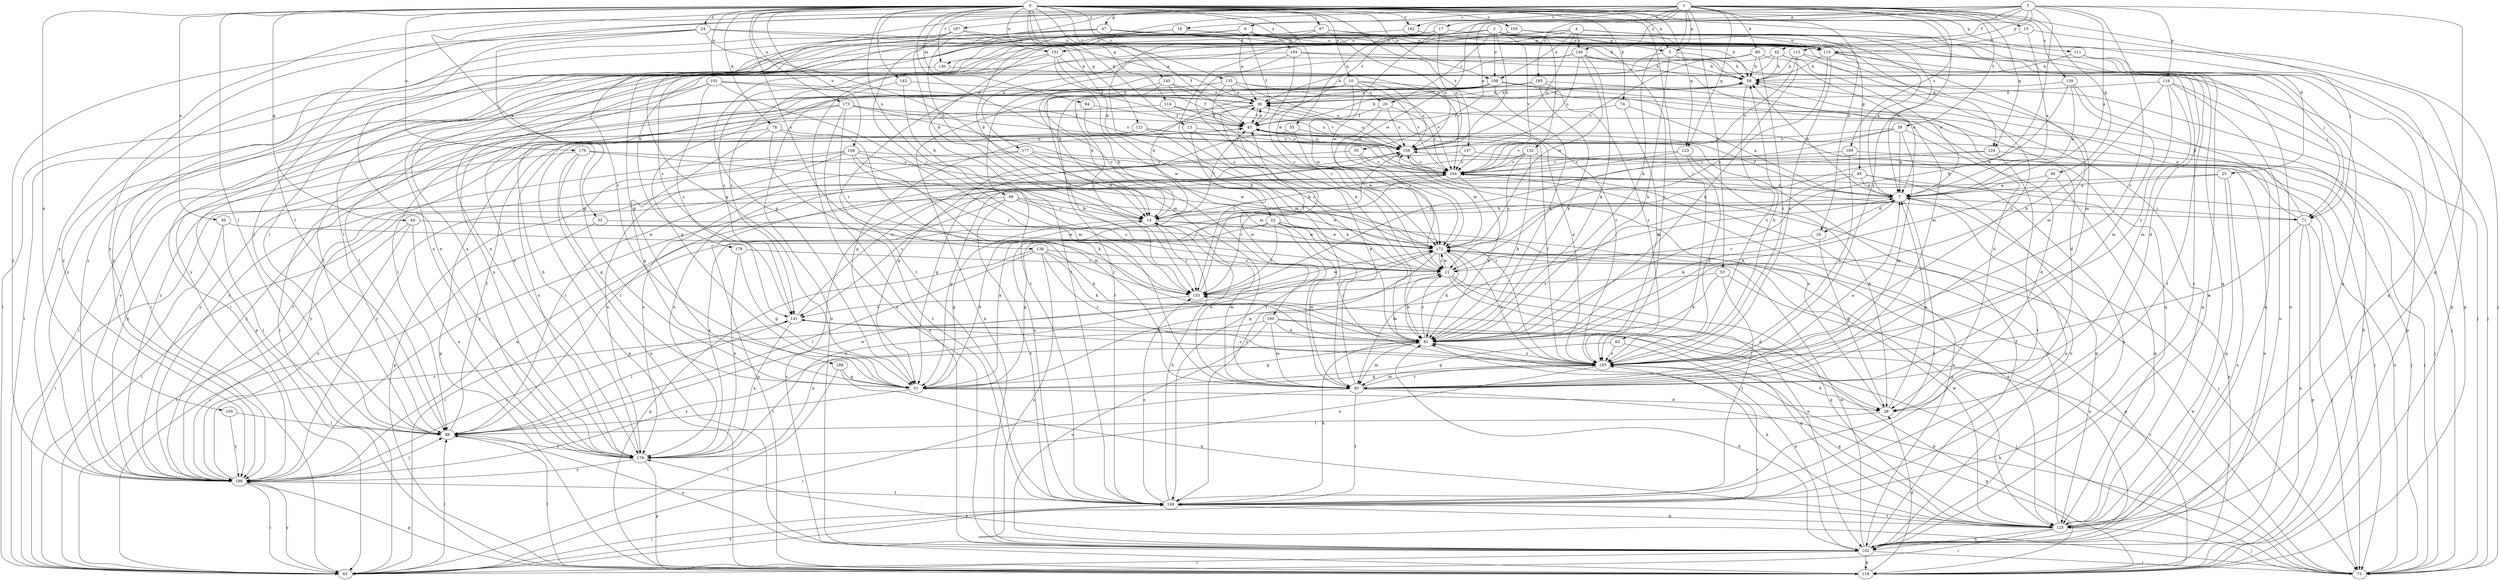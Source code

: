 strict digraph  {
0;
1;
2;
3;
4;
5;
6;
7;
10;
13;
14;
15;
16;
17;
20;
21;
22;
24;
25;
26;
28;
30;
33;
35;
36;
39;
42;
43;
44;
47;
48;
49;
51;
53;
55;
58;
63;
65;
67;
71;
73;
74;
78;
80;
81;
88;
94;
95;
99;
100;
101;
102;
104;
105;
108;
110;
111;
114;
115;
116;
118;
121;
123;
124;
125;
130;
132;
133;
135;
138;
139;
140;
141;
143;
145;
147;
149;
151;
156;
160;
162;
164;
172;
173;
176;
177;
178;
179;
184;
185;
186;
187;
188;
189;
193;
0 -> 5  [label=a];
0 -> 10  [label=b];
0 -> 13  [label=b];
0 -> 22  [label=d];
0 -> 24  [label=d];
0 -> 25  [label=d];
0 -> 30  [label=e];
0 -> 33  [label=e];
0 -> 44  [label=g];
0 -> 63  [label=i];
0 -> 67  [label=j];
0 -> 71  [label=j];
0 -> 74  [label=k];
0 -> 78  [label=k];
0 -> 88  [label=l];
0 -> 94  [label=m];
0 -> 99  [label=n];
0 -> 100  [label=n];
0 -> 101  [label=n];
0 -> 104  [label=o];
0 -> 105  [label=o];
0 -> 108  [label=o];
0 -> 111  [label=p];
0 -> 114  [label=p];
0 -> 121  [label=q];
0 -> 123  [label=q];
0 -> 130  [label=r];
0 -> 135  [label=s];
0 -> 138  [label=s];
0 -> 143  [label=t];
0 -> 145  [label=t];
0 -> 147  [label=t];
0 -> 151  [label=u];
0 -> 160  [label=v];
0 -> 162  [label=v];
0 -> 172  [label=w];
0 -> 173  [label=x];
0 -> 176  [label=x];
0 -> 184  [label=y];
1 -> 5  [label=a];
1 -> 14  [label=b];
1 -> 15  [label=c];
1 -> 16  [label=c];
1 -> 17  [label=c];
1 -> 26  [label=d];
1 -> 39  [label=f];
1 -> 47  [label=g];
1 -> 48  [label=g];
1 -> 53  [label=h];
1 -> 55  [label=h];
1 -> 80  [label=k];
1 -> 81  [label=k];
1 -> 88  [label=l];
1 -> 123  [label=q];
1 -> 124  [label=q];
1 -> 139  [label=s];
1 -> 162  [label=v];
1 -> 172  [label=w];
1 -> 185  [label=y];
1 -> 186  [label=y];
1 -> 187  [label=z];
1 -> 188  [label=z];
1 -> 189  [label=z];
1 -> 193  [label=z];
2 -> 5  [label=a];
2 -> 20  [label=c];
2 -> 49  [label=g];
2 -> 58  [label=h];
2 -> 95  [label=m];
2 -> 108  [label=o];
2 -> 124  [label=q];
2 -> 130  [label=r];
2 -> 132  [label=r];
2 -> 149  [label=t];
2 -> 151  [label=u];
2 -> 156  [label=u];
2 -> 164  [label=v];
2 -> 186  [label=y];
3 -> 6  [label=a];
3 -> 7  [label=a];
3 -> 35  [label=e];
3 -> 42  [label=f];
3 -> 43  [label=f];
3 -> 51  [label=g];
3 -> 81  [label=k];
3 -> 115  [label=p];
3 -> 116  [label=p];
3 -> 125  [label=q];
3 -> 140  [label=s];
3 -> 186  [label=y];
3 -> 193  [label=z];
4 -> 7  [label=a];
4 -> 71  [label=j];
4 -> 102  [label=n];
4 -> 108  [label=o];
4 -> 125  [label=q];
4 -> 140  [label=s];
4 -> 156  [label=u];
4 -> 177  [label=x];
4 -> 178  [label=x];
4 -> 179  [label=x];
5 -> 58  [label=h];
5 -> 71  [label=j];
5 -> 81  [label=k];
5 -> 149  [label=t];
6 -> 36  [label=e];
6 -> 43  [label=f];
6 -> 65  [label=i];
6 -> 110  [label=o];
6 -> 118  [label=p];
6 -> 141  [label=s];
7 -> 14  [label=b];
7 -> 26  [label=d];
7 -> 43  [label=f];
7 -> 58  [label=h];
7 -> 71  [label=j];
7 -> 73  [label=j];
7 -> 81  [label=k];
7 -> 149  [label=t];
10 -> 20  [label=c];
10 -> 65  [label=i];
10 -> 88  [label=l];
10 -> 125  [label=q];
10 -> 133  [label=r];
10 -> 156  [label=u];
10 -> 164  [label=v];
10 -> 172  [label=w];
13 -> 21  [label=c];
13 -> 133  [label=r];
13 -> 156  [label=u];
14 -> 43  [label=f];
14 -> 51  [label=g];
14 -> 95  [label=m];
14 -> 125  [label=q];
14 -> 133  [label=r];
14 -> 172  [label=w];
15 -> 7  [label=a];
15 -> 110  [label=o];
15 -> 118  [label=p];
16 -> 14  [label=b];
16 -> 43  [label=f];
16 -> 95  [label=m];
16 -> 110  [label=o];
16 -> 133  [label=r];
17 -> 51  [label=g];
17 -> 65  [label=i];
17 -> 110  [label=o];
17 -> 156  [label=u];
17 -> 172  [label=w];
20 -> 21  [label=c];
20 -> 43  [label=f];
20 -> 156  [label=u];
20 -> 164  [label=v];
21 -> 7  [label=a];
21 -> 28  [label=d];
21 -> 81  [label=k];
21 -> 102  [label=n];
21 -> 125  [label=q];
21 -> 133  [label=r];
21 -> 172  [label=w];
22 -> 51  [label=g];
22 -> 65  [label=i];
22 -> 95  [label=m];
22 -> 125  [label=q];
22 -> 133  [label=r];
22 -> 172  [label=w];
22 -> 193  [label=z];
24 -> 36  [label=e];
24 -> 51  [label=g];
24 -> 88  [label=l];
24 -> 95  [label=m];
24 -> 110  [label=o];
24 -> 186  [label=y];
25 -> 7  [label=a];
25 -> 102  [label=n];
25 -> 125  [label=q];
25 -> 141  [label=s];
26 -> 21  [label=c];
26 -> 28  [label=d];
28 -> 7  [label=a];
28 -> 88  [label=l];
28 -> 156  [label=u];
30 -> 65  [label=i];
30 -> 88  [label=l];
30 -> 172  [label=w];
33 -> 65  [label=i];
33 -> 172  [label=w];
35 -> 51  [label=g];
35 -> 164  [label=v];
35 -> 172  [label=w];
36 -> 43  [label=f];
36 -> 51  [label=g];
36 -> 149  [label=t];
36 -> 156  [label=u];
36 -> 186  [label=y];
39 -> 7  [label=a];
39 -> 28  [label=d];
39 -> 95  [label=m];
39 -> 133  [label=r];
39 -> 156  [label=u];
39 -> 164  [label=v];
42 -> 7  [label=a];
42 -> 14  [label=b];
42 -> 36  [label=e];
42 -> 58  [label=h];
42 -> 149  [label=t];
43 -> 36  [label=e];
43 -> 58  [label=h];
43 -> 102  [label=n];
43 -> 118  [label=p];
43 -> 156  [label=u];
44 -> 65  [label=i];
44 -> 81  [label=k];
44 -> 172  [label=w];
44 -> 179  [label=x];
44 -> 186  [label=y];
47 -> 51  [label=g];
47 -> 73  [label=j];
47 -> 110  [label=o];
47 -> 179  [label=x];
47 -> 186  [label=y];
47 -> 193  [label=z];
48 -> 7  [label=a];
48 -> 81  [label=k];
48 -> 125  [label=q];
49 -> 7  [label=a];
49 -> 51  [label=g];
49 -> 118  [label=p];
49 -> 125  [label=q];
49 -> 149  [label=t];
51 -> 7  [label=a];
51 -> 14  [label=b];
51 -> 28  [label=d];
51 -> 88  [label=l];
53 -> 81  [label=k];
53 -> 102  [label=n];
53 -> 133  [label=r];
53 -> 149  [label=t];
55 -> 51  [label=g];
55 -> 156  [label=u];
55 -> 172  [label=w];
58 -> 36  [label=e];
58 -> 73  [label=j];
58 -> 193  [label=z];
63 -> 51  [label=g];
63 -> 102  [label=n];
63 -> 193  [label=z];
65 -> 88  [label=l];
65 -> 149  [label=t];
65 -> 186  [label=y];
65 -> 193  [label=z];
67 -> 65  [label=i];
67 -> 81  [label=k];
67 -> 88  [label=l];
67 -> 110  [label=o];
67 -> 125  [label=q];
67 -> 156  [label=u];
71 -> 36  [label=e];
71 -> 58  [label=h];
71 -> 73  [label=j];
71 -> 102  [label=n];
71 -> 118  [label=p];
71 -> 164  [label=v];
71 -> 193  [label=z];
73 -> 81  [label=k];
73 -> 133  [label=r];
73 -> 156  [label=u];
73 -> 172  [label=w];
73 -> 179  [label=x];
74 -> 7  [label=a];
74 -> 43  [label=f];
74 -> 193  [label=z];
78 -> 51  [label=g];
78 -> 95  [label=m];
78 -> 149  [label=t];
78 -> 156  [label=u];
78 -> 179  [label=x];
80 -> 7  [label=a];
80 -> 58  [label=h];
80 -> 164  [label=v];
80 -> 179  [label=x];
80 -> 193  [label=z];
81 -> 21  [label=c];
81 -> 51  [label=g];
81 -> 95  [label=m];
81 -> 186  [label=y];
81 -> 193  [label=z];
88 -> 43  [label=f];
88 -> 102  [label=n];
88 -> 172  [label=w];
88 -> 179  [label=x];
94 -> 14  [label=b];
94 -> 43  [label=f];
95 -> 7  [label=a];
95 -> 14  [label=b];
95 -> 36  [label=e];
95 -> 65  [label=i];
95 -> 118  [label=p];
95 -> 149  [label=t];
95 -> 193  [label=z];
99 -> 14  [label=b];
99 -> 21  [label=c];
99 -> 65  [label=i];
99 -> 149  [label=t];
99 -> 172  [label=w];
99 -> 179  [label=x];
100 -> 88  [label=l];
100 -> 186  [label=y];
101 -> 36  [label=e];
101 -> 88  [label=l];
101 -> 95  [label=m];
101 -> 141  [label=s];
101 -> 164  [label=v];
101 -> 179  [label=x];
102 -> 43  [label=f];
102 -> 65  [label=i];
102 -> 73  [label=j];
102 -> 81  [label=k];
102 -> 118  [label=p];
102 -> 156  [label=u];
102 -> 172  [label=w];
104 -> 81  [label=k];
104 -> 118  [label=p];
104 -> 133  [label=r];
104 -> 164  [label=v];
104 -> 179  [label=x];
104 -> 186  [label=y];
104 -> 193  [label=z];
105 -> 7  [label=a];
105 -> 88  [label=l];
105 -> 110  [label=o];
105 -> 149  [label=t];
108 -> 28  [label=d];
108 -> 36  [label=e];
108 -> 65  [label=i];
108 -> 81  [label=k];
108 -> 125  [label=q];
108 -> 149  [label=t];
110 -> 58  [label=h];
110 -> 81  [label=k];
110 -> 95  [label=m];
110 -> 102  [label=n];
110 -> 149  [label=t];
110 -> 193  [label=z];
111 -> 58  [label=h];
111 -> 73  [label=j];
111 -> 125  [label=q];
114 -> 43  [label=f];
114 -> 156  [label=u];
114 -> 186  [label=y];
115 -> 21  [label=c];
115 -> 28  [label=d];
115 -> 58  [label=h];
115 -> 164  [label=v];
115 -> 193  [label=z];
116 -> 36  [label=e];
116 -> 81  [label=k];
116 -> 95  [label=m];
116 -> 102  [label=n];
116 -> 118  [label=p];
116 -> 193  [label=z];
118 -> 28  [label=d];
118 -> 58  [label=h];
118 -> 88  [label=l];
118 -> 164  [label=v];
121 -> 73  [label=j];
121 -> 81  [label=k];
121 -> 118  [label=p];
121 -> 156  [label=u];
121 -> 186  [label=y];
123 -> 28  [label=d];
123 -> 164  [label=v];
123 -> 186  [label=y];
123 -> 193  [label=z];
124 -> 73  [label=j];
124 -> 88  [label=l];
124 -> 149  [label=t];
124 -> 164  [label=v];
125 -> 65  [label=i];
125 -> 73  [label=j];
125 -> 81  [label=k];
125 -> 102  [label=n];
125 -> 149  [label=t];
125 -> 164  [label=v];
125 -> 172  [label=w];
130 -> 65  [label=i];
130 -> 164  [label=v];
132 -> 21  [label=c];
132 -> 81  [label=k];
132 -> 102  [label=n];
132 -> 164  [label=v];
132 -> 186  [label=y];
133 -> 43  [label=f];
133 -> 141  [label=s];
133 -> 172  [label=w];
135 -> 21  [label=c];
135 -> 36  [label=e];
135 -> 51  [label=g];
135 -> 118  [label=p];
135 -> 156  [label=u];
135 -> 164  [label=v];
135 -> 193  [label=z];
138 -> 21  [label=c];
138 -> 81  [label=k];
138 -> 88  [label=l];
138 -> 102  [label=n];
138 -> 118  [label=p];
138 -> 133  [label=r];
138 -> 193  [label=z];
139 -> 7  [label=a];
139 -> 36  [label=e];
139 -> 95  [label=m];
139 -> 125  [label=q];
139 -> 172  [label=w];
140 -> 58  [label=h];
140 -> 81  [label=k];
140 -> 95  [label=m];
140 -> 141  [label=s];
140 -> 156  [label=u];
140 -> 172  [label=w];
140 -> 186  [label=y];
141 -> 81  [label=k];
141 -> 88  [label=l];
141 -> 118  [label=p];
141 -> 156  [label=u];
141 -> 179  [label=x];
143 -> 14  [label=b];
143 -> 36  [label=e];
143 -> 102  [label=n];
145 -> 14  [label=b];
145 -> 36  [label=e];
145 -> 43  [label=f];
145 -> 102  [label=n];
145 -> 164  [label=v];
147 -> 73  [label=j];
147 -> 164  [label=v];
147 -> 179  [label=x];
149 -> 7  [label=a];
149 -> 14  [label=b];
149 -> 65  [label=i];
149 -> 81  [label=k];
149 -> 125  [label=q];
149 -> 133  [label=r];
149 -> 156  [label=u];
151 -> 43  [label=f];
151 -> 58  [label=h];
151 -> 95  [label=m];
151 -> 102  [label=n];
151 -> 141  [label=s];
156 -> 164  [label=v];
156 -> 179  [label=x];
160 -> 73  [label=j];
160 -> 81  [label=k];
160 -> 95  [label=m];
160 -> 102  [label=n];
160 -> 125  [label=q];
160 -> 179  [label=x];
162 -> 110  [label=o];
162 -> 179  [label=x];
164 -> 7  [label=a];
164 -> 14  [label=b];
164 -> 65  [label=i];
164 -> 73  [label=j];
164 -> 81  [label=k];
164 -> 102  [label=n];
164 -> 118  [label=p];
164 -> 133  [label=r];
172 -> 21  [label=c];
172 -> 51  [label=g];
172 -> 81  [label=k];
172 -> 95  [label=m];
172 -> 118  [label=p];
172 -> 179  [label=x];
173 -> 43  [label=f];
173 -> 88  [label=l];
173 -> 102  [label=n];
173 -> 133  [label=r];
173 -> 164  [label=v];
173 -> 172  [label=w];
173 -> 186  [label=y];
176 -> 21  [label=c];
176 -> 51  [label=g];
176 -> 102  [label=n];
176 -> 164  [label=v];
176 -> 186  [label=y];
177 -> 14  [label=b];
177 -> 88  [label=l];
177 -> 164  [label=v];
177 -> 172  [label=w];
177 -> 186  [label=y];
178 -> 21  [label=c];
178 -> 51  [label=g];
178 -> 179  [label=x];
179 -> 58  [label=h];
179 -> 118  [label=p];
179 -> 186  [label=y];
184 -> 21  [label=c];
184 -> 58  [label=h];
184 -> 73  [label=j];
184 -> 81  [label=k];
184 -> 186  [label=y];
185 -> 14  [label=b];
185 -> 28  [label=d];
185 -> 36  [label=e];
185 -> 81  [label=k];
185 -> 133  [label=r];
185 -> 193  [label=z];
186 -> 7  [label=a];
186 -> 21  [label=c];
186 -> 43  [label=f];
186 -> 65  [label=i];
186 -> 88  [label=l];
186 -> 118  [label=p];
186 -> 141  [label=s];
186 -> 149  [label=t];
187 -> 14  [label=b];
187 -> 58  [label=h];
187 -> 110  [label=o];
187 -> 179  [label=x];
187 -> 186  [label=y];
188 -> 51  [label=g];
188 -> 65  [label=i];
188 -> 125  [label=q];
189 -> 73  [label=j];
189 -> 164  [label=v];
189 -> 193  [label=z];
193 -> 28  [label=d];
193 -> 36  [label=e];
193 -> 43  [label=f];
193 -> 51  [label=g];
193 -> 58  [label=h];
193 -> 95  [label=m];
193 -> 125  [label=q];
193 -> 141  [label=s];
193 -> 172  [label=w];
193 -> 179  [label=x];
}
